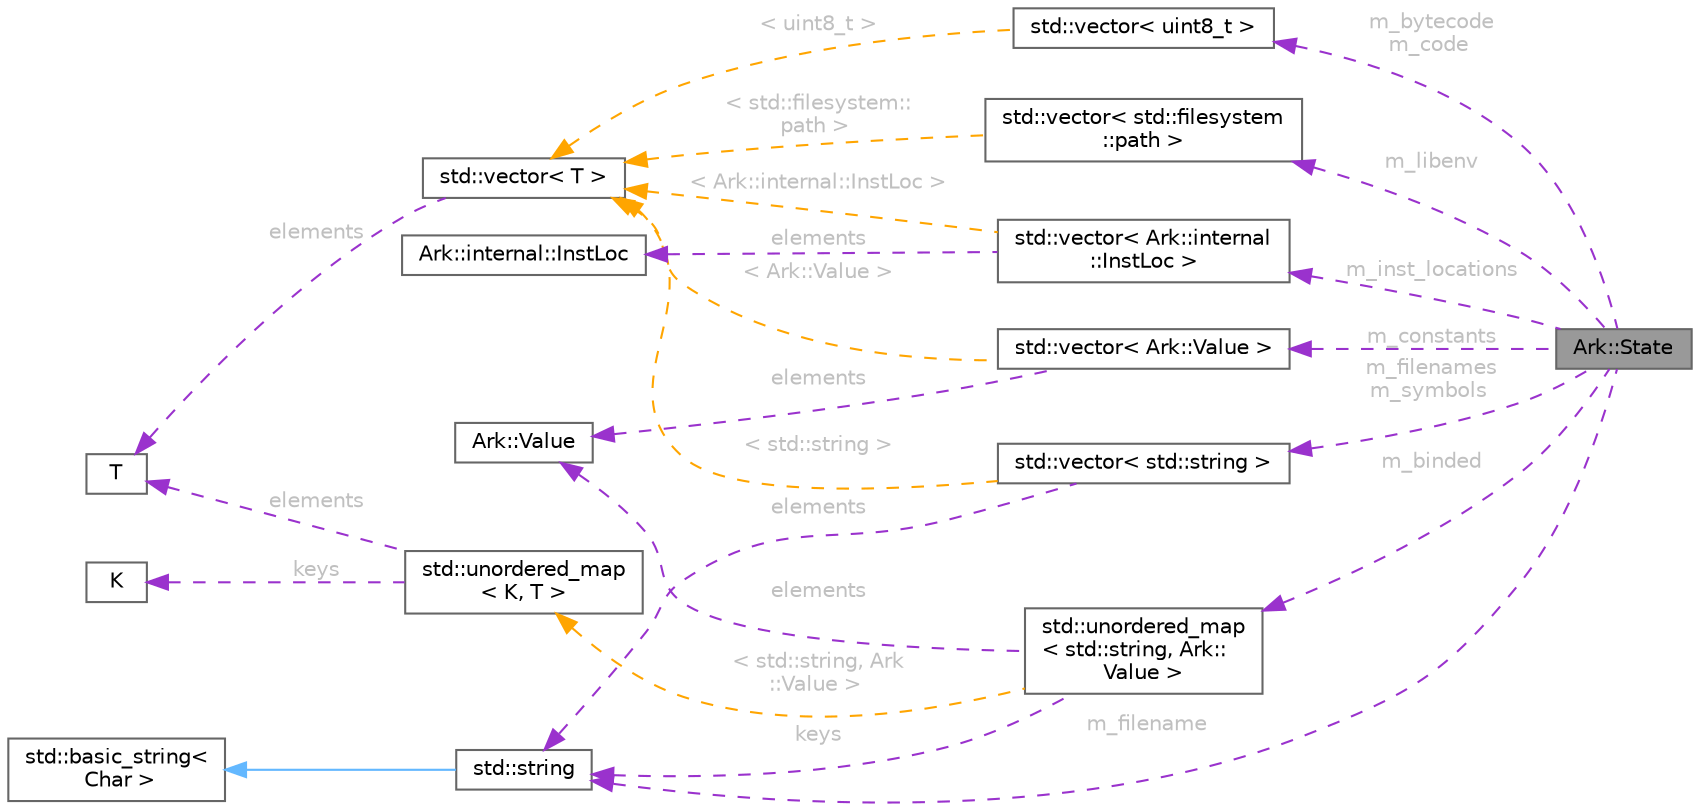 digraph "Ark::State"
{
 // INTERACTIVE_SVG=YES
 // LATEX_PDF_SIZE
  bgcolor="transparent";
  edge [fontname=Helvetica,fontsize=10,labelfontname=Helvetica,labelfontsize=10];
  node [fontname=Helvetica,fontsize=10,shape=box,height=0.2,width=0.4];
  rankdir="LR";
  Node1 [id="Node000001",label="Ark::State",height=0.2,width=0.4,color="gray40", fillcolor="grey60", style="filled", fontcolor="black",tooltip="Ark state to handle the dirty job of loading and compiling ArkScript code."];
  Node2 -> Node1 [id="edge1_Node000001_Node000002",dir="back",color="darkorchid3",style="dashed",tooltip=" ",label=" m_bytecode\nm_code",fontcolor="grey" ];
  Node2 [id="Node000002",label="std::vector\< uint8_t \>",height=0.2,width=0.4,color="gray40", fillcolor="white", style="filled",tooltip=" "];
  Node3 -> Node2 [id="edge2_Node000002_Node000003",dir="back",color="orange",style="dashed",tooltip=" ",label=" \< uint8_t \>",fontcolor="grey" ];
  Node3 [id="Node000003",label="std::vector\< T \>",height=0.2,width=0.4,color="gray40", fillcolor="white", style="filled",tooltip=" "];
  Node4 -> Node3 [id="edge3_Node000003_Node000004",dir="back",color="darkorchid3",style="dashed",tooltip=" ",label=" elements",fontcolor="grey" ];
  Node4 [id="Node000004",label="T",height=0.2,width=0.4,color="gray40", fillcolor="white", style="filled",tooltip=" "];
  Node5 -> Node1 [id="edge4_Node000001_Node000005",dir="back",color="darkorchid3",style="dashed",tooltip=" ",label=" m_libenv",fontcolor="grey" ];
  Node5 [id="Node000005",label="std::vector\< std::filesystem\l::path \>",height=0.2,width=0.4,color="gray40", fillcolor="white", style="filled",tooltip=" "];
  Node3 -> Node5 [id="edge5_Node000005_Node000003",dir="back",color="orange",style="dashed",tooltip=" ",label=" \< std::filesystem::\lpath \>",fontcolor="grey" ];
  Node6 -> Node1 [id="edge6_Node000001_Node000006",dir="back",color="darkorchid3",style="dashed",tooltip=" ",label=" m_filename",fontcolor="grey" ];
  Node6 [id="Node000006",label="std::string",height=0.2,width=0.4,color="gray40", fillcolor="white", style="filled",tooltip=" "];
  Node7 -> Node6 [id="edge7_Node000006_Node000007",dir="back",color="steelblue1",style="solid",tooltip=" "];
  Node7 [id="Node000007",label="std::basic_string\<\l Char \>",height=0.2,width=0.4,color="gray40", fillcolor="white", style="filled",tooltip=" "];
  Node8 -> Node1 [id="edge8_Node000001_Node000008",dir="back",color="darkorchid3",style="dashed",tooltip=" ",label=" m_filenames\nm_symbols",fontcolor="grey" ];
  Node8 [id="Node000008",label="std::vector\< std::string \>",height=0.2,width=0.4,color="gray40", fillcolor="white", style="filled",tooltip=" "];
  Node6 -> Node8 [id="edge9_Node000008_Node000006",dir="back",color="darkorchid3",style="dashed",tooltip=" ",label=" elements",fontcolor="grey" ];
  Node3 -> Node8 [id="edge10_Node000008_Node000003",dir="back",color="orange",style="dashed",tooltip=" ",label=" \< std::string \>",fontcolor="grey" ];
  Node9 -> Node1 [id="edge11_Node000001_Node000009",dir="back",color="darkorchid3",style="dashed",tooltip=" ",label=" m_constants",fontcolor="grey" ];
  Node9 [id="Node000009",label="std::vector\< Ark::Value \>",height=0.2,width=0.4,color="gray40", fillcolor="white", style="filled",tooltip=" "];
  Node10 -> Node9 [id="edge12_Node000009_Node000010",dir="back",color="darkorchid3",style="dashed",tooltip=" ",label=" elements",fontcolor="grey" ];
  Node10 [id="Node000010",label="Ark::Value",height=0.2,width=0.4,color="gray40", fillcolor="white", style="filled",URL="$d3/d90/classArk_1_1Value.html",tooltip=" "];
  Node3 -> Node9 [id="edge13_Node000009_Node000003",dir="back",color="orange",style="dashed",tooltip=" ",label=" \< Ark::Value \>",fontcolor="grey" ];
  Node11 -> Node1 [id="edge14_Node000001_Node000011",dir="back",color="darkorchid3",style="dashed",tooltip=" ",label=" m_inst_locations",fontcolor="grey" ];
  Node11 [id="Node000011",label="std::vector\< Ark::internal\l::InstLoc \>",height=0.2,width=0.4,color="gray40", fillcolor="white", style="filled",tooltip=" "];
  Node12 -> Node11 [id="edge15_Node000011_Node000012",dir="back",color="darkorchid3",style="dashed",tooltip=" ",label=" elements",fontcolor="grey" ];
  Node12 [id="Node000012",label="Ark::internal::InstLoc",height=0.2,width=0.4,color="gray40", fillcolor="white", style="filled",URL="$d5/d64/structArk_1_1internal_1_1InstLoc.html",tooltip=" "];
  Node3 -> Node11 [id="edge16_Node000011_Node000003",dir="back",color="orange",style="dashed",tooltip=" ",label=" \< Ark::internal::InstLoc \>",fontcolor="grey" ];
  Node13 -> Node1 [id="edge17_Node000001_Node000013",dir="back",color="darkorchid3",style="dashed",tooltip=" ",label=" m_binded",fontcolor="grey" ];
  Node13 [id="Node000013",label="std::unordered_map\l\< std::string, Ark::\lValue \>",height=0.2,width=0.4,color="gray40", fillcolor="white", style="filled",tooltip=" "];
  Node6 -> Node13 [id="edge18_Node000013_Node000006",dir="back",color="darkorchid3",style="dashed",tooltip=" ",label=" keys",fontcolor="grey" ];
  Node10 -> Node13 [id="edge19_Node000013_Node000010",dir="back",color="darkorchid3",style="dashed",tooltip=" ",label=" elements",fontcolor="grey" ];
  Node14 -> Node13 [id="edge20_Node000013_Node000014",dir="back",color="orange",style="dashed",tooltip=" ",label=" \< std::string, Ark\l::Value \>",fontcolor="grey" ];
  Node14 [id="Node000014",label="std::unordered_map\l\< K, T \>",height=0.2,width=0.4,color="gray40", fillcolor="white", style="filled",tooltip=" "];
  Node15 -> Node14 [id="edge21_Node000014_Node000015",dir="back",color="darkorchid3",style="dashed",tooltip=" ",label=" keys",fontcolor="grey" ];
  Node15 [id="Node000015",label="K",height=0.2,width=0.4,color="gray40", fillcolor="white", style="filled",tooltip=" "];
  Node4 -> Node14 [id="edge22_Node000014_Node000004",dir="back",color="darkorchid3",style="dashed",tooltip=" ",label=" elements",fontcolor="grey" ];
}
